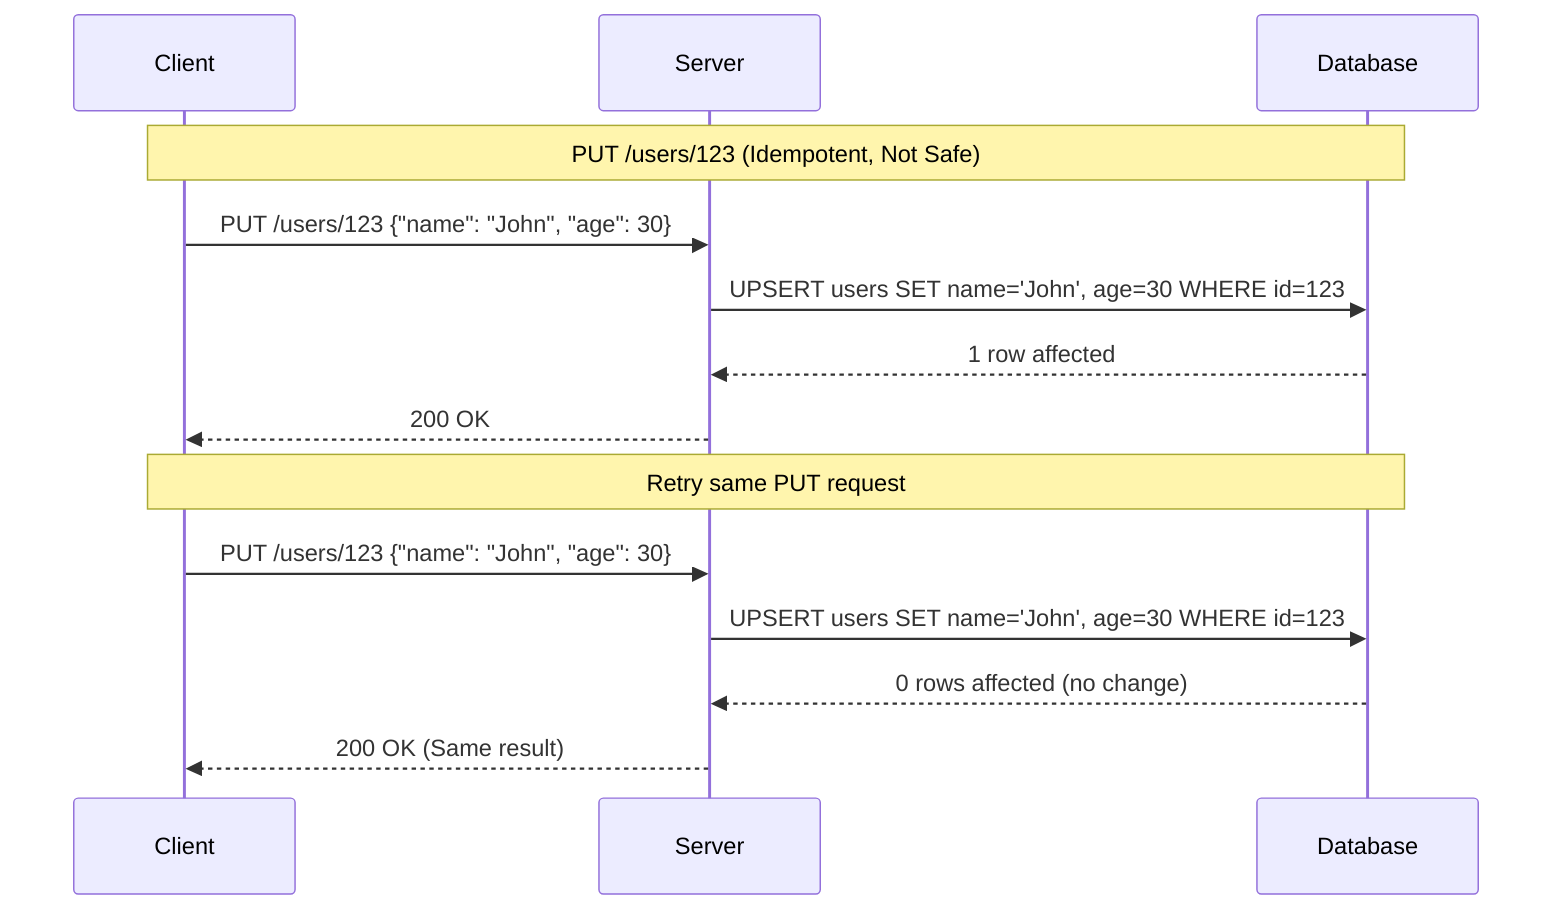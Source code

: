 sequenceDiagram
    participant C as Client
    participant S as Server
    participant DB as Database
    
    Note over C,DB: PUT /users/123 (Idempotent, Not Safe)
    C->>S: PUT /users/123 {"name": "John", "age": 30}
    S->>DB: UPSERT users SET name='John', age=30 WHERE id=123
    DB-->>S: 1 row affected
    S-->>C: 200 OK
    
    Note over C,DB: Retry same PUT request
    C->>S: PUT /users/123 {"name": "John", "age": 30}
    S->>DB: UPSERT users SET name='John', age=30 WHERE id=123
    DB-->>S: 0 rows affected (no change)
    S-->>C: 200 OK (Same result)